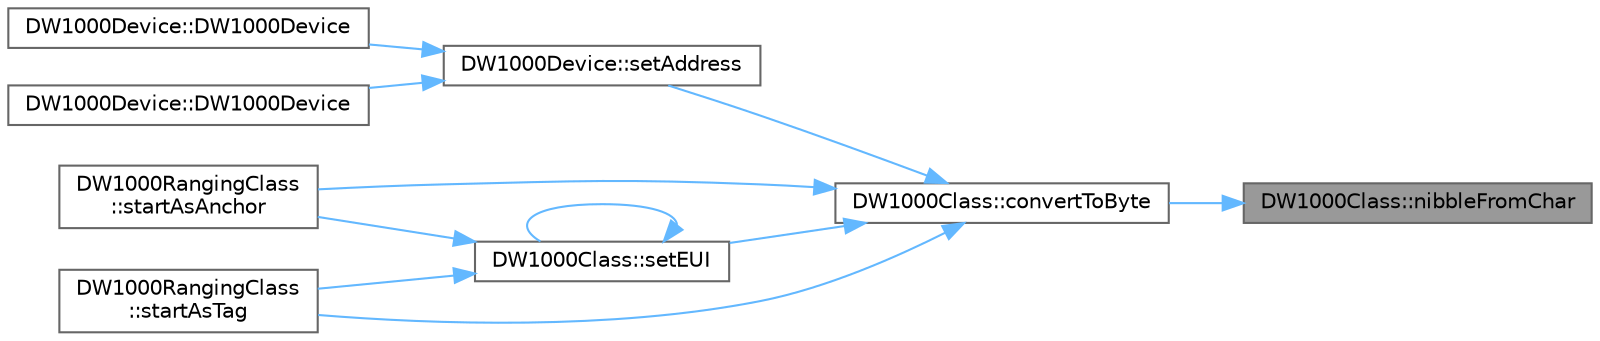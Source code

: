 digraph "DW1000Class::nibbleFromChar"
{
 // LATEX_PDF_SIZE
  bgcolor="transparent";
  edge [fontname=Helvetica,fontsize=10,labelfontname=Helvetica,labelfontsize=10];
  node [fontname=Helvetica,fontsize=10,shape=box,height=0.2,width=0.4];
  rankdir="RL";
  Node1 [id="Node000001",label="DW1000Class::nibbleFromChar",height=0.2,width=0.4,color="gray40", fillcolor="grey60", style="filled", fontcolor="black",tooltip=" "];
  Node1 -> Node2 [id="edge11_Node000001_Node000002",dir="back",color="steelblue1",style="solid",tooltip=" "];
  Node2 [id="Node000002",label="DW1000Class::convertToByte",height=0.2,width=0.4,color="grey40", fillcolor="white", style="filled",URL="$class_d_w1000_class.html#a43e2a1360a222c250b885013e291e123",tooltip=" "];
  Node2 -> Node3 [id="edge12_Node000002_Node000003",dir="back",color="steelblue1",style="solid",tooltip=" "];
  Node3 [id="Node000003",label="DW1000Device::setAddress",height=0.2,width=0.4,color="grey40", fillcolor="white", style="filled",URL="$class_d_w1000_device.html#a6ba7b56ee475dbccb470224485b38d4e",tooltip=" "];
  Node3 -> Node4 [id="edge13_Node000003_Node000004",dir="back",color="steelblue1",style="solid",tooltip=" "];
  Node4 [id="Node000004",label="DW1000Device::DW1000Device",height=0.2,width=0.4,color="grey40", fillcolor="white", style="filled",URL="$class_d_w1000_device.html#a224123ad97f1baa7c38302b25aa3506d",tooltip=" "];
  Node3 -> Node5 [id="edge14_Node000003_Node000005",dir="back",color="steelblue1",style="solid",tooltip=" "];
  Node5 [id="Node000005",label="DW1000Device::DW1000Device",height=0.2,width=0.4,color="grey40", fillcolor="white", style="filled",URL="$class_d_w1000_device.html#a96b99626cad1d86fbd169159461034f8",tooltip=" "];
  Node2 -> Node6 [id="edge15_Node000002_Node000006",dir="back",color="steelblue1",style="solid",tooltip=" "];
  Node6 [id="Node000006",label="DW1000Class::setEUI",height=0.2,width=0.4,color="grey40", fillcolor="white", style="filled",URL="$class_d_w1000_class.html#a0774cee4227d26ae17dc3da283de4d22",tooltip=" "];
  Node6 -> Node6 [id="edge16_Node000006_Node000006",dir="back",color="steelblue1",style="solid",tooltip=" "];
  Node6 -> Node7 [id="edge17_Node000006_Node000007",dir="back",color="steelblue1",style="solid",tooltip=" "];
  Node7 [id="Node000007",label="DW1000RangingClass\l::startAsAnchor",height=0.2,width=0.4,color="grey40", fillcolor="white", style="filled",URL="$class_d_w1000_ranging_class.html#afa94ffdfcd78b53e271b98eb6bad8368",tooltip=" "];
  Node6 -> Node8 [id="edge18_Node000006_Node000008",dir="back",color="steelblue1",style="solid",tooltip=" "];
  Node8 [id="Node000008",label="DW1000RangingClass\l::startAsTag",height=0.2,width=0.4,color="grey40", fillcolor="white", style="filled",URL="$class_d_w1000_ranging_class.html#a9068f9887db35c9e683329bd4bbae684",tooltip=" "];
  Node2 -> Node7 [id="edge19_Node000002_Node000007",dir="back",color="steelblue1",style="solid",tooltip=" "];
  Node2 -> Node8 [id="edge20_Node000002_Node000008",dir="back",color="steelblue1",style="solid",tooltip=" "];
}
